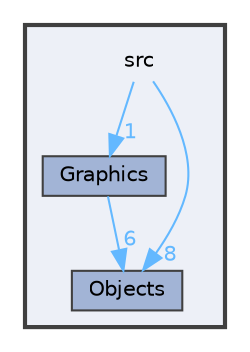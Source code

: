 digraph "src"
{
 // LATEX_PDF_SIZE
  bgcolor="transparent";
  edge [fontname=Helvetica,fontsize=10,labelfontname=Helvetica,labelfontsize=10];
  node [fontname=Helvetica,fontsize=10,shape=box,height=0.2,width=0.4];
  compound=true
  subgraph clusterdir_68267d1309a1af8e8297ef4c3efbcdba {
    graph [ bgcolor="#edf0f7", pencolor="grey25", label="", fontname=Helvetica,fontsize=10 style="filled,bold", URL="dir_68267d1309a1af8e8297ef4c3efbcdba.html",tooltip=""]
    dir_68267d1309a1af8e8297ef4c3efbcdba [shape=plaintext, label="src"];
  dir_3419e189e460663ec2c964233bf8dcd6 [label="Graphics", fillcolor="#a2b4d6", color="grey25", style="filled", URL="dir_3419e189e460663ec2c964233bf8dcd6.html",tooltip=""];
  dir_55b41fb77a5097913bc464fb6a145e9c [label="Objects", fillcolor="#a2b4d6", color="grey25", style="filled", URL="dir_55b41fb77a5097913bc464fb6a145e9c.html",tooltip=""];
  }
  dir_68267d1309a1af8e8297ef4c3efbcdba->dir_3419e189e460663ec2c964233bf8dcd6 [headlabel="1", labeldistance=1.5 headhref="dir_000002_000000.html" href="dir_000002_000000.html" color="steelblue1" fontcolor="steelblue1"];
  dir_68267d1309a1af8e8297ef4c3efbcdba->dir_55b41fb77a5097913bc464fb6a145e9c [headlabel="8", labeldistance=1.5 headhref="dir_000002_000001.html" href="dir_000002_000001.html" color="steelblue1" fontcolor="steelblue1"];
  dir_3419e189e460663ec2c964233bf8dcd6->dir_55b41fb77a5097913bc464fb6a145e9c [headlabel="6", labeldistance=1.5 headhref="dir_000000_000001.html" href="dir_000000_000001.html" color="steelblue1" fontcolor="steelblue1"];
}
